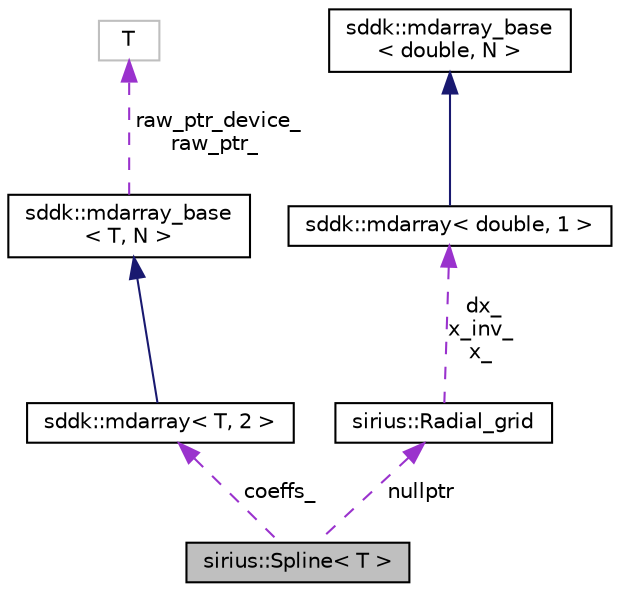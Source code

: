 digraph "sirius::Spline&lt; T &gt;"
{
 // INTERACTIVE_SVG=YES
  edge [fontname="Helvetica",fontsize="10",labelfontname="Helvetica",labelfontsize="10"];
  node [fontname="Helvetica",fontsize="10",shape=record];
  Node1 [label="sirius::Spline\< T \>",height=0.2,width=0.4,color="black", fillcolor="grey75", style="filled", fontcolor="black"];
  Node2 -> Node1 [dir="back",color="darkorchid3",fontsize="10",style="dashed",label=" coeffs_" ,fontname="Helvetica"];
  Node2 [label="sddk::mdarray\< T, 2 \>",height=0.2,width=0.4,color="black", fillcolor="white", style="filled",URL="$classsddk_1_1mdarray.html"];
  Node3 -> Node2 [dir="back",color="midnightblue",fontsize="10",style="solid",fontname="Helvetica"];
  Node3 [label="sddk::mdarray_base\l\< T, N \>",height=0.2,width=0.4,color="black", fillcolor="white", style="filled",URL="$classsddk_1_1mdarray__base.html",tooltip="Base class of multidimensional array. "];
  Node4 -> Node3 [dir="back",color="darkorchid3",fontsize="10",style="dashed",label=" raw_ptr_device_\nraw_ptr_" ,fontname="Helvetica"];
  Node4 [label="T",height=0.2,width=0.4,color="grey75", fillcolor="white", style="filled"];
  Node5 -> Node1 [dir="back",color="darkorchid3",fontsize="10",style="dashed",label=" nullptr" ,fontname="Helvetica"];
  Node5 [label="sirius::Radial_grid",height=0.2,width=0.4,color="black", fillcolor="white", style="filled",URL="$classsirius_1_1_radial__grid.html",tooltip="Radial grid for a muffin-tin or an isolated atom. "];
  Node6 -> Node5 [dir="back",color="darkorchid3",fontsize="10",style="dashed",label=" dx_\nx_inv_\nx_" ,fontname="Helvetica"];
  Node6 [label="sddk::mdarray\< double, 1 \>",height=0.2,width=0.4,color="black", fillcolor="white", style="filled",URL="$classsddk_1_1mdarray.html"];
  Node7 -> Node6 [dir="back",color="midnightblue",fontsize="10",style="solid",fontname="Helvetica"];
  Node7 [label="sddk::mdarray_base\l\< double, N \>",height=0.2,width=0.4,color="black", fillcolor="white", style="filled",URL="$classsddk_1_1mdarray__base.html"];
}
